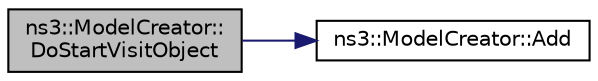 digraph "ns3::ModelCreator::DoStartVisitObject"
{
  edge [fontname="Helvetica",fontsize="10",labelfontname="Helvetica",labelfontsize="10"];
  node [fontname="Helvetica",fontsize="10",shape=record];
  rankdir="LR";
  Node1 [label="ns3::ModelCreator::\lDoStartVisitObject",height=0.2,width=0.4,color="black", fillcolor="grey75", style="filled", fontcolor="black"];
  Node1 -> Node2 [color="midnightblue",fontsize="10",style="solid"];
  Node2 [label="ns3::ModelCreator::Add",height=0.2,width=0.4,color="black", fillcolor="white", style="filled",URL="$d1/d93/classns3_1_1ModelCreator.html#a89400a73b9d74c00430699b66f246f60"];
}
